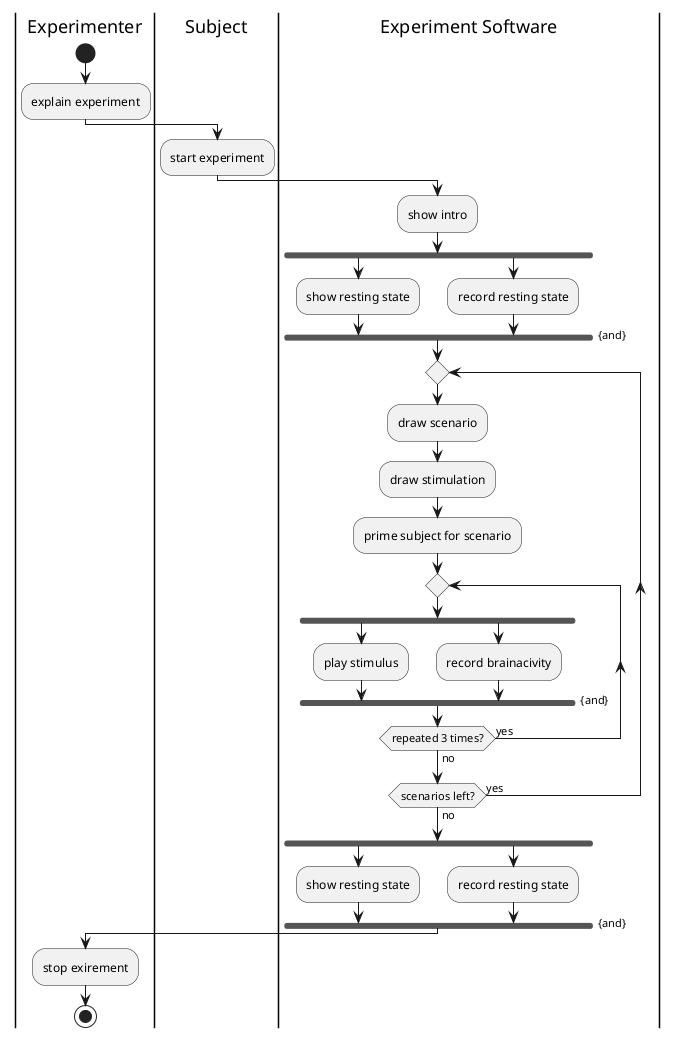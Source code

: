 @startuml

|Experimenter|

start
:explain experiment;

|Subject|
:start experiment;

|Experiment Software|

:show intro;

fork
  :show resting state;

fork again
  :record resting state;
end fork {and}

repeat
  :draw scenario;
  :draw stimulation;
  :prime subject for scenario;

  repeat
    fork
      :play stimulus;

    fork again
      :record brainacivity;
    end fork {and}
  repeat while(repeated 3 times?) is (yes) not (no)
repeat while(scenarios left?) is (yes) not (no)

fork
  :show resting state;

fork again
  :record resting state;
end fork {and}

|Experimenter|
:stop exirement;
stop

@enduml
